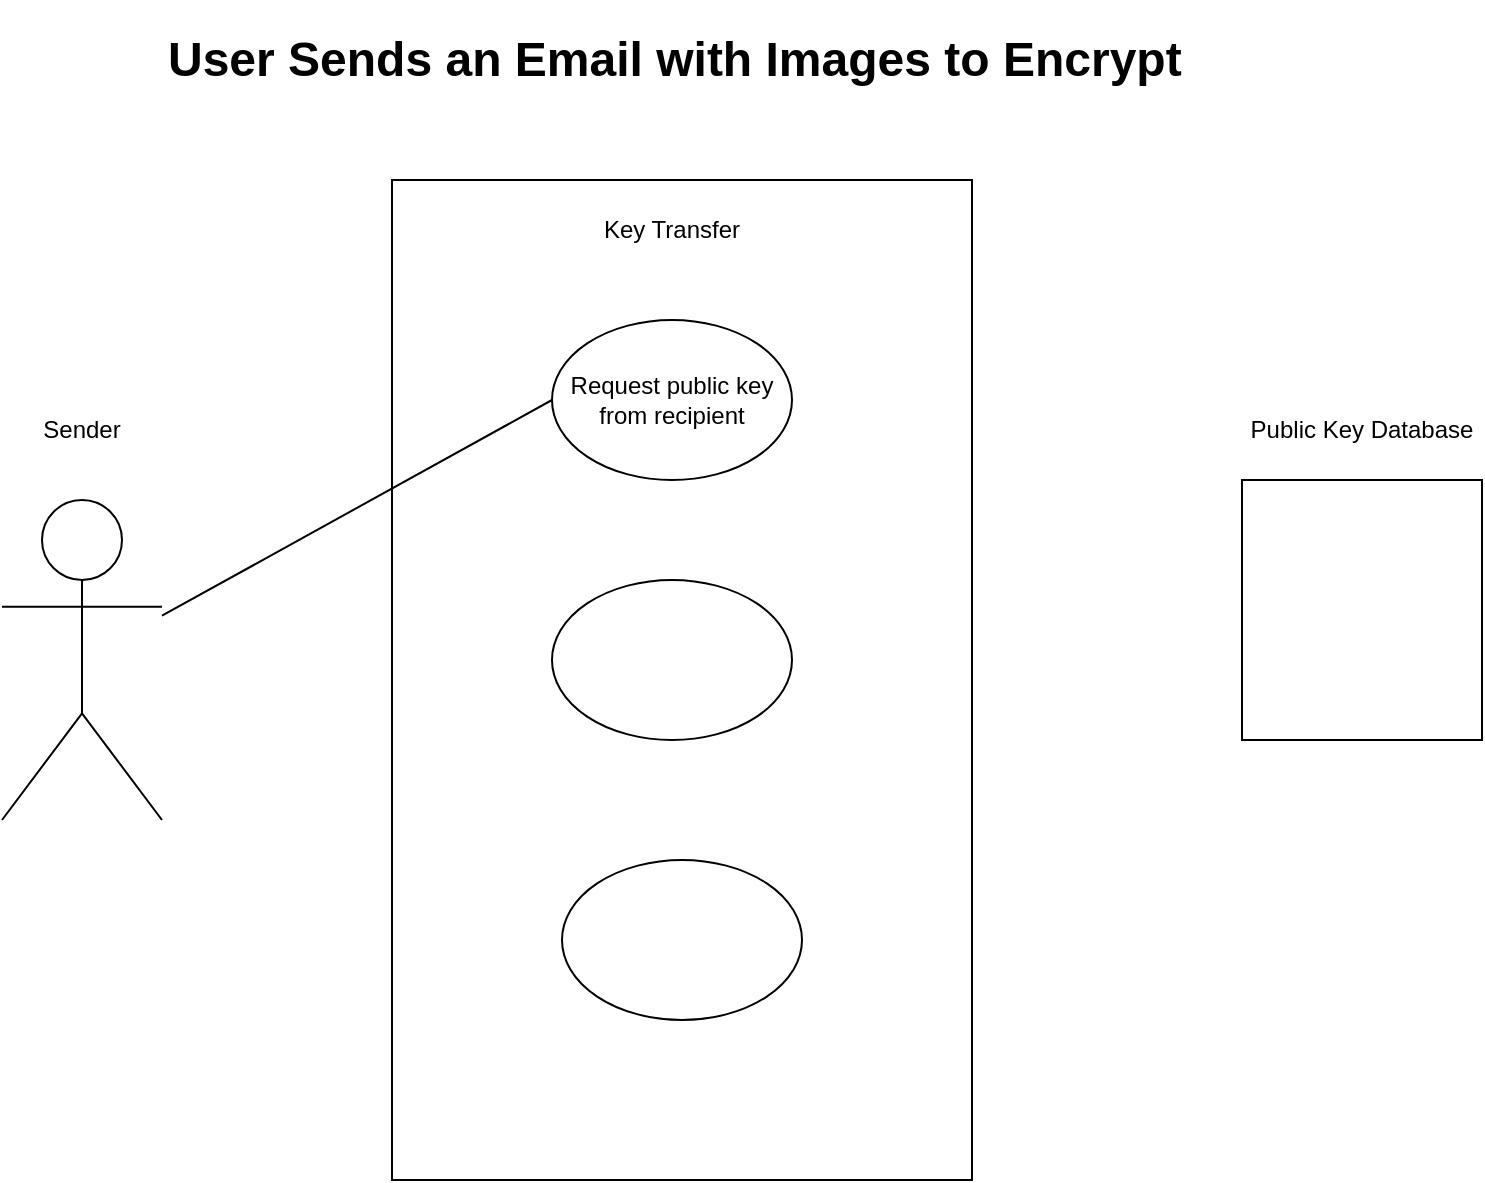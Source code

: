 <mxfile version="20.4.1" type="github"><diagram id="zbjTKwKbv62WeKo4QZf_" name="Page-1"><mxGraphModel dx="1297" dy="689" grid="1" gridSize="10" guides="1" tooltips="1" connect="1" arrows="1" fold="1" page="1" pageScale="1" pageWidth="850" pageHeight="1100" math="0" shadow="0"><root><mxCell id="0"/><mxCell id="1" parent="0"/><mxCell id="01njGHACDBD-dTpyy8Ze-1" value="" style="shape=umlActor;verticalLabelPosition=bottom;verticalAlign=top;html=1;outlineConnect=0;" vertex="1" parent="1"><mxGeometry x="90" y="250" width="80" height="160" as="geometry"/></mxCell><mxCell id="01njGHACDBD-dTpyy8Ze-7" value="" style="rounded=0;whiteSpace=wrap;html=1;" vertex="1" parent="1"><mxGeometry x="285" y="90" width="290" height="500" as="geometry"/></mxCell><mxCell id="01njGHACDBD-dTpyy8Ze-9" value="Request public key from recipient" style="ellipse;whiteSpace=wrap;html=1;" vertex="1" parent="1"><mxGeometry x="365" y="160" width="120" height="80" as="geometry"/></mxCell><mxCell id="01njGHACDBD-dTpyy8Ze-10" value="" style="ellipse;whiteSpace=wrap;html=1;" vertex="1" parent="1"><mxGeometry x="365" y="290" width="120" height="80" as="geometry"/></mxCell><mxCell id="01njGHACDBD-dTpyy8Ze-11" value="" style="ellipse;whiteSpace=wrap;html=1;" vertex="1" parent="1"><mxGeometry x="370" y="430" width="120" height="80" as="geometry"/></mxCell><mxCell id="01njGHACDBD-dTpyy8Ze-12" value="Key Transfer" style="text;html=1;strokeColor=none;fillColor=none;align=center;verticalAlign=middle;whiteSpace=wrap;rounded=0;" vertex="1" parent="1"><mxGeometry x="330" y="100" width="190" height="30" as="geometry"/></mxCell><mxCell id="01njGHACDBD-dTpyy8Ze-13" value="" style="rounded=0;whiteSpace=wrap;html=1;" vertex="1" parent="1"><mxGeometry x="710" y="240" width="120" height="130" as="geometry"/></mxCell><mxCell id="01njGHACDBD-dTpyy8Ze-14" value="Public Key Database" style="text;html=1;strokeColor=none;fillColor=none;align=center;verticalAlign=middle;whiteSpace=wrap;rounded=0;" vertex="1" parent="1"><mxGeometry x="710" y="200" width="120" height="30" as="geometry"/></mxCell><mxCell id="01njGHACDBD-dTpyy8Ze-15" value="&lt;h1&gt;User Sends an Email with Images to Encrypt&lt;/h1&gt;" style="text;html=1;strokeColor=none;fillColor=none;spacing=5;spacingTop=-20;whiteSpace=wrap;overflow=hidden;rounded=0;" vertex="1" parent="1"><mxGeometry x="167.5" y="10" width="525" height="50" as="geometry"/></mxCell><mxCell id="01njGHACDBD-dTpyy8Ze-17" value="Sender" style="text;html=1;strokeColor=none;fillColor=none;align=center;verticalAlign=middle;whiteSpace=wrap;rounded=0;" vertex="1" parent="1"><mxGeometry x="100" y="200" width="60" height="30" as="geometry"/></mxCell><mxCell id="01njGHACDBD-dTpyy8Ze-18" value="" style="endArrow=none;html=1;rounded=0;entryX=0;entryY=0.5;entryDx=0;entryDy=0;" edge="1" parent="1" source="01njGHACDBD-dTpyy8Ze-1" target="01njGHACDBD-dTpyy8Ze-9"><mxGeometry width="50" height="50" relative="1" as="geometry"><mxPoint x="400" y="370" as="sourcePoint"/><mxPoint x="450" y="320" as="targetPoint"/></mxGeometry></mxCell></root></mxGraphModel></diagram></mxfile>